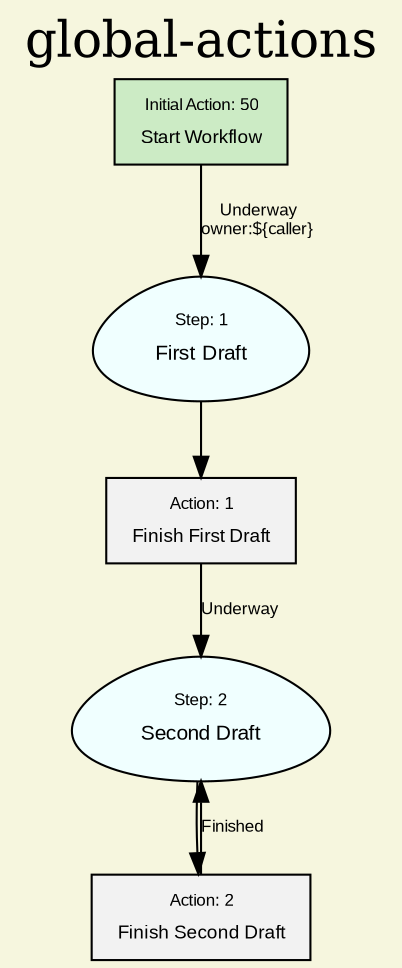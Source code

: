 
digraph abstract {

graph [ landscape="false" labeljust="center" labelloc="top" fontsize=24 bgcolor="#f6f6DE" label="global-actions"]
node [ color="black" fillcolor="#f0ffff" fontcolor="black" style="filled" fontname="Arial" fontsize=10 shape=egg]
edge [ fontname="Arial" fontsize=8 arrowtype="normal"]

InitialAction50 [label=<<table border='0'><tr><td><font point-size='8.0'>Initial Action: 50</font></td></tr><tr><td>Start Workflow</td></tr></table>>
   shape=box
   fontsize=9
   fillcolor="#ccebc5"]


Step1 [label=<<table border='0'><tr><td><font point-size='8.0'>Step: 1</font></td></tr><tr><td>First Draft</td></tr></table>>]

Action1 [label=<<table border='0'><tr><td><font point-size='8.0'>Action: 1</font></td></tr><tr><td>Finish First Draft</td></tr></table>>
   shape=box
   fontsize=9
   fillcolor="#f2f2f2"]


Step2 [label=<<table border='0'><tr><td><font point-size='8.0'>Step: 2</font></td></tr><tr><td>Second Draft</td></tr></table>>]

Action2 [label=<<table border='0'><tr><td><font point-size='8.0'>Action: 2</font></td></tr><tr><td>Finish Second Draft</td></tr></table>>
   shape=box
   fontsize=9
   fillcolor="#f2f2f2"]



InitialAction50->Step1 [label="Underway\nowner:${caller}"]

Step1->Action1
Action1->Step2 [label="Underway"]

Step2->Action2
Action2->Step2 [label="Finished"]


}


